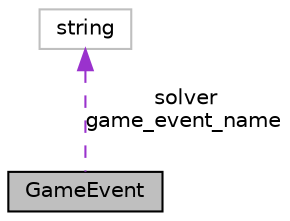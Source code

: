 digraph "GameEvent"
{
  edge [fontname="Helvetica",fontsize="10",labelfontname="Helvetica",labelfontsize="10"];
  node [fontname="Helvetica",fontsize="10",shape=record];
  Node1 [label="GameEvent",height=0.2,width=0.4,color="black", fillcolor="grey75", style="filled", fontcolor="black"];
  Node2 -> Node1 [dir="back",color="darkorchid3",fontsize="10",style="dashed",label=" solver\ngame_event_name" ,fontname="Helvetica"];
  Node2 [label="string",height=0.2,width=0.4,color="grey75", fillcolor="white", style="filled"];
}
